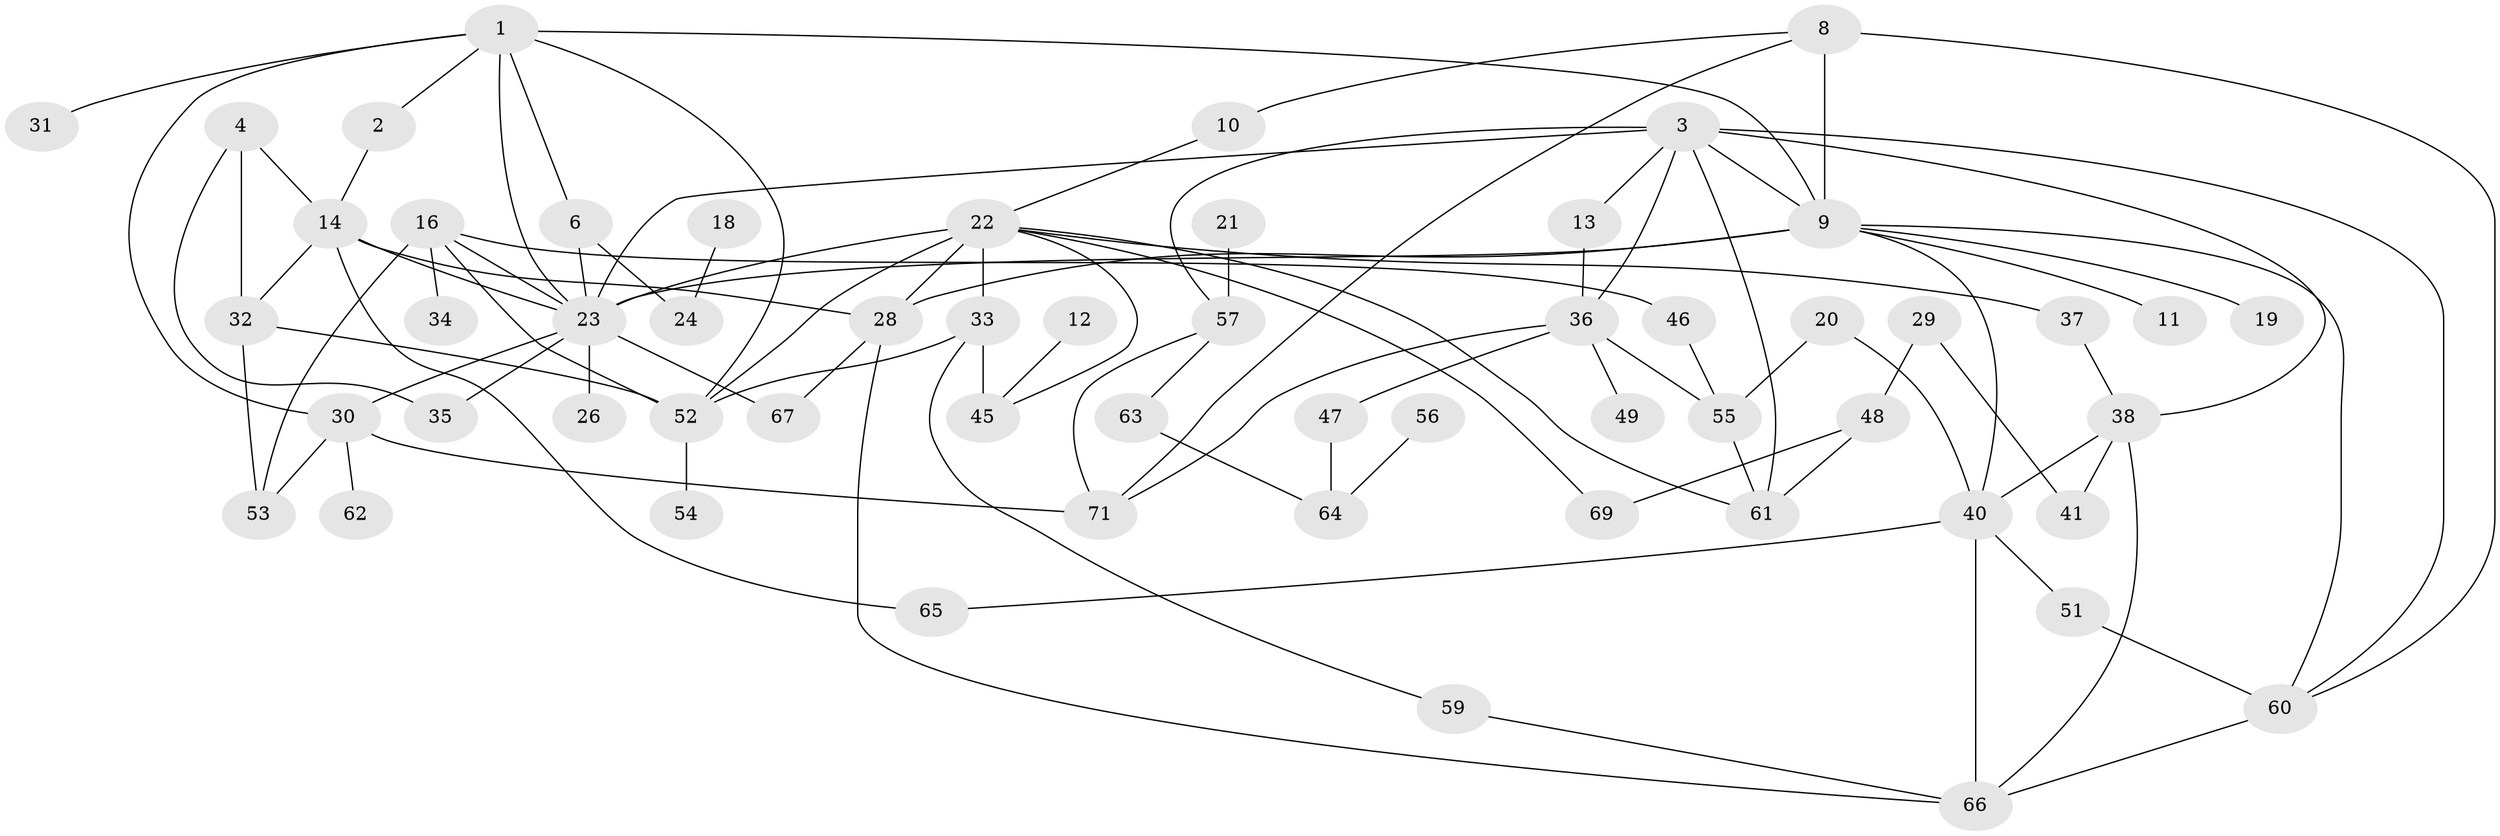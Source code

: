 // original degree distribution, {3: 0.15254237288135594, 2: 0.2288135593220339, 0: 0.11864406779661017, 4: 0.16101694915254236, 1: 0.17796610169491525, 5: 0.11016949152542373, 6: 0.01694915254237288, 7: 0.01694915254237288, 10: 0.00847457627118644, 8: 0.00847457627118644}
// Generated by graph-tools (version 1.1) at 2025/48/03/04/25 22:48:19]
// undirected, 57 vertices, 95 edges
graph export_dot {
  node [color=gray90,style=filled];
  1;
  2;
  3;
  4;
  6;
  8;
  9;
  10;
  11;
  12;
  13;
  14;
  16;
  18;
  19;
  20;
  21;
  22;
  23;
  24;
  26;
  28;
  29;
  30;
  31;
  32;
  33;
  34;
  35;
  36;
  37;
  38;
  40;
  41;
  45;
  46;
  47;
  48;
  49;
  51;
  52;
  53;
  54;
  55;
  56;
  57;
  59;
  60;
  61;
  62;
  63;
  64;
  65;
  66;
  67;
  69;
  71;
  1 -- 2 [weight=1.0];
  1 -- 6 [weight=1.0];
  1 -- 9 [weight=1.0];
  1 -- 23 [weight=2.0];
  1 -- 30 [weight=1.0];
  1 -- 31 [weight=1.0];
  1 -- 52 [weight=2.0];
  2 -- 14 [weight=1.0];
  3 -- 9 [weight=2.0];
  3 -- 13 [weight=1.0];
  3 -- 23 [weight=2.0];
  3 -- 36 [weight=1.0];
  3 -- 38 [weight=1.0];
  3 -- 57 [weight=1.0];
  3 -- 60 [weight=1.0];
  3 -- 61 [weight=1.0];
  4 -- 14 [weight=1.0];
  4 -- 32 [weight=1.0];
  4 -- 35 [weight=1.0];
  6 -- 23 [weight=2.0];
  6 -- 24 [weight=1.0];
  8 -- 9 [weight=3.0];
  8 -- 10 [weight=2.0];
  8 -- 60 [weight=1.0];
  8 -- 71 [weight=1.0];
  9 -- 11 [weight=1.0];
  9 -- 19 [weight=1.0];
  9 -- 23 [weight=1.0];
  9 -- 28 [weight=1.0];
  9 -- 40 [weight=1.0];
  9 -- 60 [weight=1.0];
  10 -- 22 [weight=1.0];
  12 -- 45 [weight=1.0];
  13 -- 36 [weight=1.0];
  14 -- 23 [weight=2.0];
  14 -- 28 [weight=1.0];
  14 -- 32 [weight=1.0];
  14 -- 65 [weight=1.0];
  16 -- 23 [weight=1.0];
  16 -- 34 [weight=1.0];
  16 -- 46 [weight=1.0];
  16 -- 52 [weight=1.0];
  16 -- 53 [weight=1.0];
  18 -- 24 [weight=1.0];
  20 -- 40 [weight=1.0];
  20 -- 55 [weight=1.0];
  21 -- 57 [weight=1.0];
  22 -- 23 [weight=3.0];
  22 -- 28 [weight=1.0];
  22 -- 33 [weight=2.0];
  22 -- 37 [weight=1.0];
  22 -- 45 [weight=1.0];
  22 -- 52 [weight=1.0];
  22 -- 61 [weight=1.0];
  22 -- 69 [weight=1.0];
  23 -- 26 [weight=2.0];
  23 -- 30 [weight=1.0];
  23 -- 35 [weight=1.0];
  23 -- 67 [weight=1.0];
  28 -- 66 [weight=1.0];
  28 -- 67 [weight=1.0];
  29 -- 41 [weight=1.0];
  29 -- 48 [weight=1.0];
  30 -- 53 [weight=1.0];
  30 -- 62 [weight=1.0];
  30 -- 71 [weight=1.0];
  32 -- 52 [weight=1.0];
  32 -- 53 [weight=1.0];
  33 -- 45 [weight=1.0];
  33 -- 52 [weight=1.0];
  33 -- 59 [weight=1.0];
  36 -- 47 [weight=1.0];
  36 -- 49 [weight=1.0];
  36 -- 55 [weight=1.0];
  36 -- 71 [weight=1.0];
  37 -- 38 [weight=1.0];
  38 -- 40 [weight=1.0];
  38 -- 41 [weight=1.0];
  38 -- 66 [weight=1.0];
  40 -- 51 [weight=1.0];
  40 -- 65 [weight=1.0];
  40 -- 66 [weight=1.0];
  46 -- 55 [weight=1.0];
  47 -- 64 [weight=1.0];
  48 -- 61 [weight=1.0];
  48 -- 69 [weight=1.0];
  51 -- 60 [weight=2.0];
  52 -- 54 [weight=1.0];
  55 -- 61 [weight=1.0];
  56 -- 64 [weight=1.0];
  57 -- 63 [weight=1.0];
  57 -- 71 [weight=1.0];
  59 -- 66 [weight=1.0];
  60 -- 66 [weight=1.0];
  63 -- 64 [weight=1.0];
}
